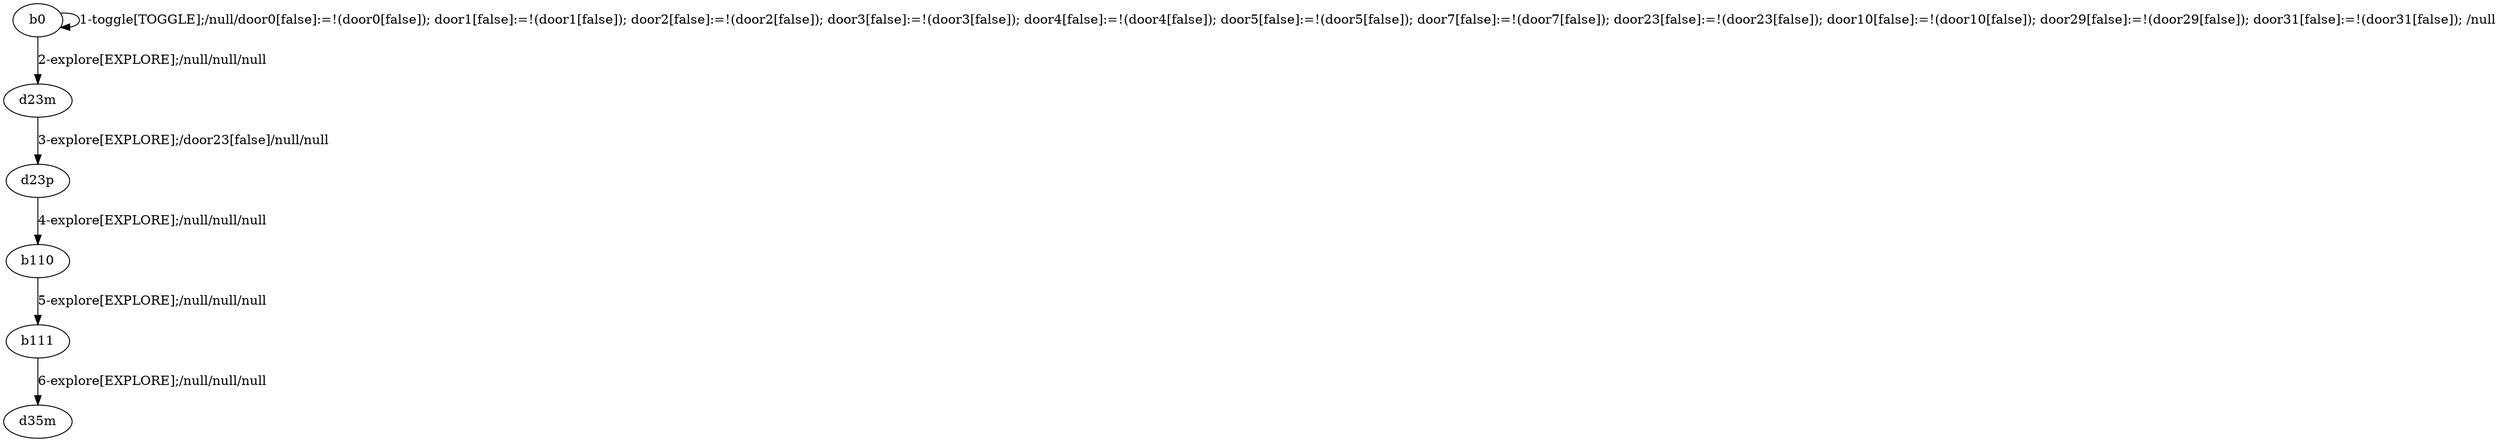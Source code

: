 # Total number of goals covered by this test: 3
# b111 --> d35m
# d23p --> b110
# b110 --> b111

digraph g {
"b0" -> "b0" [label = "1-toggle[TOGGLE];/null/door0[false]:=!(door0[false]); door1[false]:=!(door1[false]); door2[false]:=!(door2[false]); door3[false]:=!(door3[false]); door4[false]:=!(door4[false]); door5[false]:=!(door5[false]); door7[false]:=!(door7[false]); door23[false]:=!(door23[false]); door10[false]:=!(door10[false]); door29[false]:=!(door29[false]); door31[false]:=!(door31[false]); /null"];
"b0" -> "d23m" [label = "2-explore[EXPLORE];/null/null/null"];
"d23m" -> "d23p" [label = "3-explore[EXPLORE];/door23[false]/null/null"];
"d23p" -> "b110" [label = "4-explore[EXPLORE];/null/null/null"];
"b110" -> "b111" [label = "5-explore[EXPLORE];/null/null/null"];
"b111" -> "d35m" [label = "6-explore[EXPLORE];/null/null/null"];
}